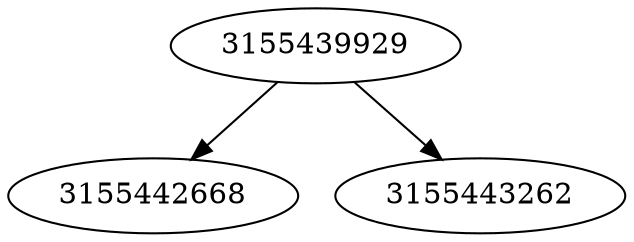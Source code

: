 strict digraph  {
3155439929;
3155442668;
3155443262;
3155439929 -> 3155442668;
3155439929 -> 3155443262;
}
